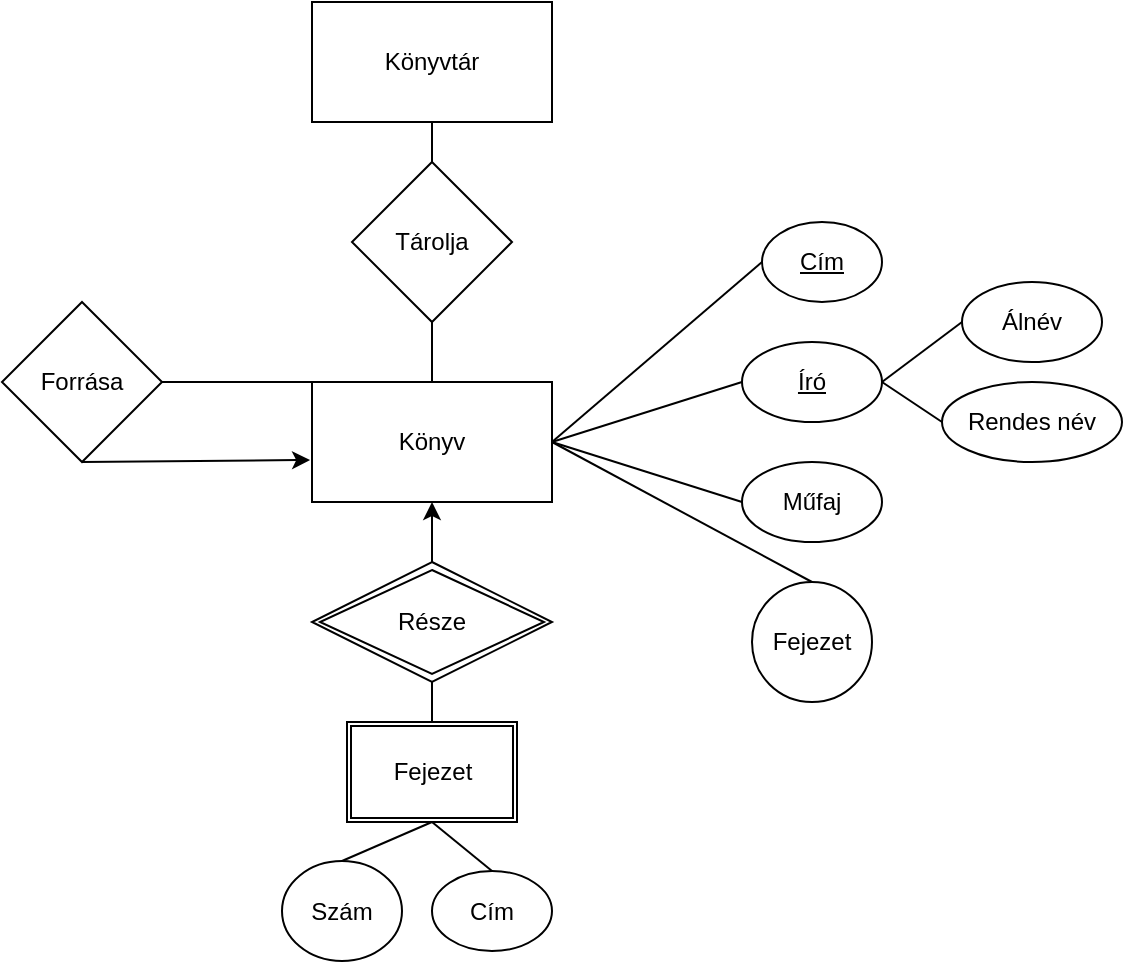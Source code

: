 <mxfile version="26.1.0">
  <diagram name="Page-1" id="jn4h7K58TT7QtxpP01rL">
    <mxGraphModel dx="1393" dy="760" grid="1" gridSize="10" guides="1" tooltips="1" connect="1" arrows="1" fold="1" page="1" pageScale="1" pageWidth="827" pageHeight="1169" math="0" shadow="0">
      <root>
        <mxCell id="0" />
        <mxCell id="1" parent="0" />
        <mxCell id="-ngVqHG8G1CUTfXcbOBs-1" value="Könyv" style="rounded=0;whiteSpace=wrap;html=1;" vertex="1" parent="1">
          <mxGeometry x="205" y="300" width="120" height="60" as="geometry" />
        </mxCell>
        <mxCell id="-ngVqHG8G1CUTfXcbOBs-2" value="Író" style="ellipse;whiteSpace=wrap;html=1;enumerate=0;fontStyle=4" vertex="1" parent="1">
          <mxGeometry x="420" y="280" width="70" height="40" as="geometry" />
        </mxCell>
        <mxCell id="-ngVqHG8G1CUTfXcbOBs-3" value="Műfaj" style="ellipse;whiteSpace=wrap;html=1;" vertex="1" parent="1">
          <mxGeometry x="420" y="340" width="70" height="40" as="geometry" />
        </mxCell>
        <mxCell id="-ngVqHG8G1CUTfXcbOBs-4" value="Fejezet" style="ellipse;whiteSpace=wrap;html=1;" vertex="1" parent="1">
          <mxGeometry x="425" y="400" width="60" height="60" as="geometry" />
        </mxCell>
        <mxCell id="-ngVqHG8G1CUTfXcbOBs-5" value="" style="endArrow=none;html=1;rounded=0;entryX=0.5;entryY=0;entryDx=0;entryDy=0;exitX=1;exitY=0.5;exitDx=0;exitDy=0;" edge="1" parent="1" source="-ngVqHG8G1CUTfXcbOBs-1" target="-ngVqHG8G1CUTfXcbOBs-4">
          <mxGeometry width="50" height="50" relative="1" as="geometry">
            <mxPoint x="390" y="580" as="sourcePoint" />
            <mxPoint x="440" y="530" as="targetPoint" />
          </mxGeometry>
        </mxCell>
        <mxCell id="-ngVqHG8G1CUTfXcbOBs-6" value="" style="endArrow=none;html=1;rounded=0;entryX=1;entryY=0.5;entryDx=0;entryDy=0;exitX=0;exitY=0.5;exitDx=0;exitDy=0;" edge="1" parent="1" source="-ngVqHG8G1CUTfXcbOBs-3" target="-ngVqHG8G1CUTfXcbOBs-1">
          <mxGeometry width="50" height="50" relative="1" as="geometry">
            <mxPoint x="390" y="580" as="sourcePoint" />
            <mxPoint x="440" y="530" as="targetPoint" />
          </mxGeometry>
        </mxCell>
        <mxCell id="-ngVqHG8G1CUTfXcbOBs-7" value="" style="endArrow=none;html=1;rounded=0;entryX=1;entryY=0.5;entryDx=0;entryDy=0;exitX=0;exitY=0.5;exitDx=0;exitDy=0;" edge="1" parent="1" source="-ngVqHG8G1CUTfXcbOBs-2" target="-ngVqHG8G1CUTfXcbOBs-1">
          <mxGeometry width="50" height="50" relative="1" as="geometry">
            <mxPoint x="390" y="580" as="sourcePoint" />
            <mxPoint x="440" y="530" as="targetPoint" />
          </mxGeometry>
        </mxCell>
        <mxCell id="-ngVqHG8G1CUTfXcbOBs-8" value="Forrása" style="rhombus;whiteSpace=wrap;html=1;" vertex="1" parent="1">
          <mxGeometry x="50" y="260" width="80" height="80" as="geometry" />
        </mxCell>
        <mxCell id="-ngVqHG8G1CUTfXcbOBs-9" value="" style="endArrow=none;html=1;rounded=0;entryX=0;entryY=0;entryDx=0;entryDy=0;exitX=1;exitY=0.5;exitDx=0;exitDy=0;" edge="1" parent="1" source="-ngVqHG8G1CUTfXcbOBs-8" target="-ngVqHG8G1CUTfXcbOBs-1">
          <mxGeometry width="50" height="50" relative="1" as="geometry">
            <mxPoint x="120" y="410" as="sourcePoint" />
            <mxPoint x="170" y="360" as="targetPoint" />
          </mxGeometry>
        </mxCell>
        <mxCell id="-ngVqHG8G1CUTfXcbOBs-10" value="" style="endArrow=classic;html=1;rounded=0;exitX=0.5;exitY=1;exitDx=0;exitDy=0;entryX=-0.008;entryY=0.65;entryDx=0;entryDy=0;entryPerimeter=0;" edge="1" parent="1" source="-ngVqHG8G1CUTfXcbOBs-8" target="-ngVqHG8G1CUTfXcbOBs-1">
          <mxGeometry width="50" height="50" relative="1" as="geometry">
            <mxPoint x="390" y="580" as="sourcePoint" />
            <mxPoint x="440" y="530" as="targetPoint" />
            <Array as="points" />
          </mxGeometry>
        </mxCell>
        <mxCell id="-ngVqHG8G1CUTfXcbOBs-11" value="Cím" style="ellipse;whiteSpace=wrap;html=1;enumerate=0;fontStyle=4" vertex="1" parent="1">
          <mxGeometry x="430" y="220" width="60" height="40" as="geometry" />
        </mxCell>
        <mxCell id="-ngVqHG8G1CUTfXcbOBs-12" value="" style="endArrow=none;html=1;rounded=0;entryX=0;entryY=0.5;entryDx=0;entryDy=0;exitX=1;exitY=0.5;exitDx=0;exitDy=0;" edge="1" parent="1" source="-ngVqHG8G1CUTfXcbOBs-1" target="-ngVqHG8G1CUTfXcbOBs-11">
          <mxGeometry width="50" height="50" relative="1" as="geometry">
            <mxPoint x="160" y="420" as="sourcePoint" />
            <mxPoint x="210" y="370" as="targetPoint" />
          </mxGeometry>
        </mxCell>
        <mxCell id="-ngVqHG8G1CUTfXcbOBs-13" value="Tárolja" style="rhombus;whiteSpace=wrap;html=1;" vertex="1" parent="1">
          <mxGeometry x="225" y="190" width="80" height="80" as="geometry" />
        </mxCell>
        <mxCell id="-ngVqHG8G1CUTfXcbOBs-14" value="Könyvtár" style="rounded=0;whiteSpace=wrap;html=1;" vertex="1" parent="1">
          <mxGeometry x="205" y="110" width="120" height="60" as="geometry" />
        </mxCell>
        <mxCell id="-ngVqHG8G1CUTfXcbOBs-15" value="" style="endArrow=none;html=1;rounded=0;entryX=0.5;entryY=1;entryDx=0;entryDy=0;exitX=0.5;exitY=0;exitDx=0;exitDy=0;" edge="1" parent="1" source="-ngVqHG8G1CUTfXcbOBs-13" target="-ngVqHG8G1CUTfXcbOBs-14">
          <mxGeometry width="50" height="50" relative="1" as="geometry">
            <mxPoint x="160" y="320" as="sourcePoint" />
            <mxPoint x="210" y="270" as="targetPoint" />
          </mxGeometry>
        </mxCell>
        <mxCell id="-ngVqHG8G1CUTfXcbOBs-16" value="" style="endArrow=none;html=1;rounded=0;entryX=0.5;entryY=1;entryDx=0;entryDy=0;exitX=0.5;exitY=0;exitDx=0;exitDy=0;" edge="1" parent="1" source="-ngVqHG8G1CUTfXcbOBs-1" target="-ngVqHG8G1CUTfXcbOBs-13">
          <mxGeometry width="50" height="50" relative="1" as="geometry">
            <mxPoint x="160" y="320" as="sourcePoint" />
            <mxPoint x="210" y="270" as="targetPoint" />
          </mxGeometry>
        </mxCell>
        <mxCell id="-ngVqHG8G1CUTfXcbOBs-18" value="Álnév" style="ellipse;whiteSpace=wrap;html=1;" vertex="1" parent="1">
          <mxGeometry x="530" y="250" width="70" height="40" as="geometry" />
        </mxCell>
        <mxCell id="-ngVqHG8G1CUTfXcbOBs-19" value="Rendes név" style="ellipse;whiteSpace=wrap;html=1;" vertex="1" parent="1">
          <mxGeometry x="520" y="300" width="90" height="40" as="geometry" />
        </mxCell>
        <mxCell id="-ngVqHG8G1CUTfXcbOBs-20" value="" style="endArrow=none;html=1;rounded=0;entryX=1;entryY=0.5;entryDx=0;entryDy=0;exitX=0;exitY=0.5;exitDx=0;exitDy=0;" edge="1" parent="1" source="-ngVqHG8G1CUTfXcbOBs-19" target="-ngVqHG8G1CUTfXcbOBs-2">
          <mxGeometry width="50" height="50" relative="1" as="geometry">
            <mxPoint x="390" y="320" as="sourcePoint" />
            <mxPoint x="440" y="270" as="targetPoint" />
          </mxGeometry>
        </mxCell>
        <mxCell id="-ngVqHG8G1CUTfXcbOBs-21" value="" style="endArrow=none;html=1;rounded=0;entryX=0;entryY=0.5;entryDx=0;entryDy=0;exitX=1;exitY=0.5;exitDx=0;exitDy=0;" edge="1" parent="1" source="-ngVqHG8G1CUTfXcbOBs-2" target="-ngVqHG8G1CUTfXcbOBs-18">
          <mxGeometry width="50" height="50" relative="1" as="geometry">
            <mxPoint x="390" y="320" as="sourcePoint" />
            <mxPoint x="440" y="270" as="targetPoint" />
          </mxGeometry>
        </mxCell>
        <mxCell id="-ngVqHG8G1CUTfXcbOBs-23" value="Fejezet" style="shape=ext;double=1;rounded=0;whiteSpace=wrap;html=1;" vertex="1" parent="1">
          <mxGeometry x="222.5" y="470" width="85" height="50" as="geometry" />
        </mxCell>
        <mxCell id="-ngVqHG8G1CUTfXcbOBs-25" value="Része" style="shape=rhombus;double=1;perimeter=rhombusPerimeter;whiteSpace=wrap;html=1;align=center;" vertex="1" parent="1">
          <mxGeometry x="205" y="390" width="120" height="60" as="geometry" />
        </mxCell>
        <mxCell id="-ngVqHG8G1CUTfXcbOBs-26" value="" style="endArrow=none;html=1;rounded=0;exitX=0.5;exitY=0;exitDx=0;exitDy=0;entryX=0.5;entryY=1;entryDx=0;entryDy=0;" edge="1" parent="1" source="-ngVqHG8G1CUTfXcbOBs-23" target="-ngVqHG8G1CUTfXcbOBs-25">
          <mxGeometry width="50" height="50" relative="1" as="geometry">
            <mxPoint x="390" y="420" as="sourcePoint" />
            <mxPoint x="440" y="370" as="targetPoint" />
          </mxGeometry>
        </mxCell>
        <mxCell id="-ngVqHG8G1CUTfXcbOBs-27" value="" style="endArrow=classic;html=1;rounded=0;exitX=0.5;exitY=0;exitDx=0;exitDy=0;entryX=0.5;entryY=1;entryDx=0;entryDy=0;" edge="1" parent="1" source="-ngVqHG8G1CUTfXcbOBs-25" target="-ngVqHG8G1CUTfXcbOBs-1">
          <mxGeometry width="50" height="50" relative="1" as="geometry">
            <mxPoint x="390" y="420" as="sourcePoint" />
            <mxPoint x="440" y="370" as="targetPoint" />
          </mxGeometry>
        </mxCell>
        <mxCell id="-ngVqHG8G1CUTfXcbOBs-28" value="Szám" style="ellipse;whiteSpace=wrap;html=1;" vertex="1" parent="1">
          <mxGeometry x="190" y="539.5" width="60" height="50" as="geometry" />
        </mxCell>
        <mxCell id="-ngVqHG8G1CUTfXcbOBs-29" value="Cím" style="ellipse;whiteSpace=wrap;html=1;" vertex="1" parent="1">
          <mxGeometry x="265" y="544.5" width="60" height="40" as="geometry" />
        </mxCell>
        <mxCell id="-ngVqHG8G1CUTfXcbOBs-30" value="" style="endArrow=none;html=1;rounded=0;entryX=0.5;entryY=1;entryDx=0;entryDy=0;exitX=0.5;exitY=0;exitDx=0;exitDy=0;" edge="1" parent="1" source="-ngVqHG8G1CUTfXcbOBs-29" target="-ngVqHG8G1CUTfXcbOBs-23">
          <mxGeometry width="50" height="50" relative="1" as="geometry">
            <mxPoint x="300" y="560" as="sourcePoint" />
            <mxPoint x="440" y="370" as="targetPoint" />
          </mxGeometry>
        </mxCell>
        <mxCell id="-ngVqHG8G1CUTfXcbOBs-31" value="" style="endArrow=none;html=1;rounded=0;exitX=0.5;exitY=0;exitDx=0;exitDy=0;entryX=0.5;entryY=1;entryDx=0;entryDy=0;" edge="1" parent="1" source="-ngVqHG8G1CUTfXcbOBs-28" target="-ngVqHG8G1CUTfXcbOBs-23">
          <mxGeometry width="50" height="50" relative="1" as="geometry">
            <mxPoint x="390" y="420" as="sourcePoint" />
            <mxPoint x="440" y="370" as="targetPoint" />
          </mxGeometry>
        </mxCell>
      </root>
    </mxGraphModel>
  </diagram>
</mxfile>
